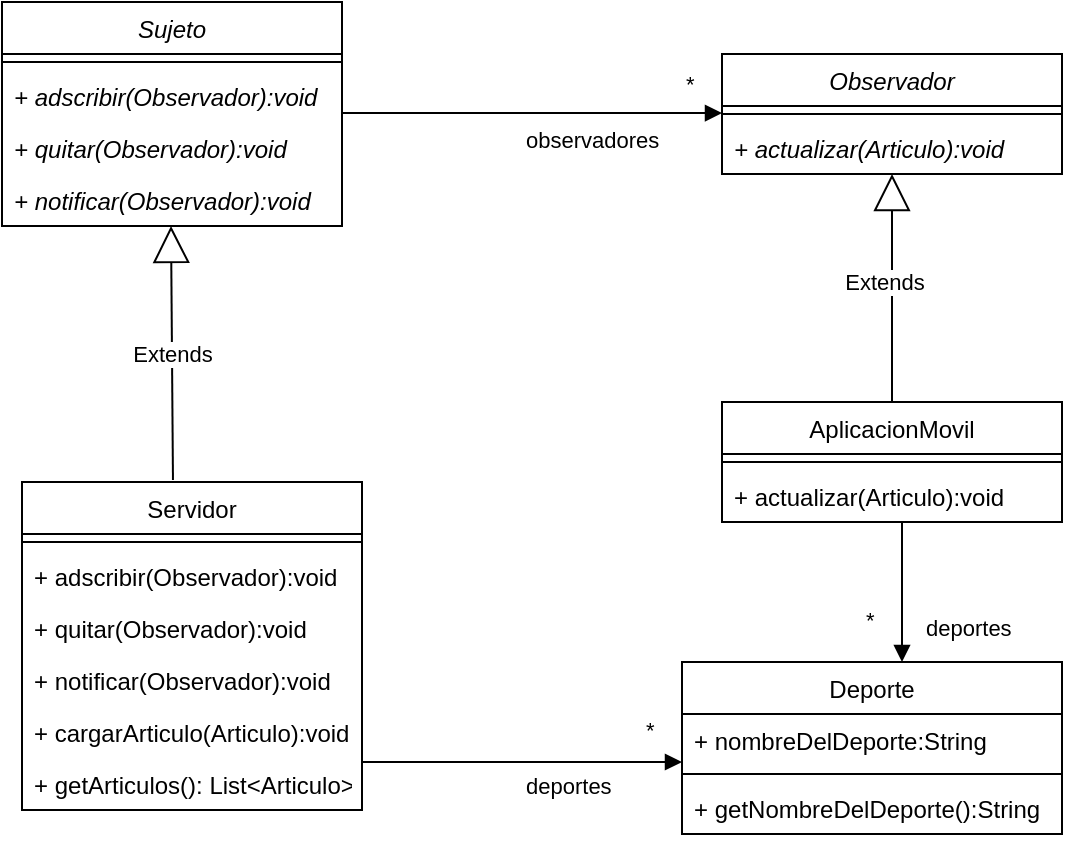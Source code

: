 <mxfile version="20.5.1" type="github">
  <diagram id="C5RBs43oDa-KdzZeNtuy" name="Page-1">
    <mxGraphModel dx="868" dy="450" grid="1" gridSize="10" guides="1" tooltips="1" connect="1" arrows="1" fold="1" page="1" pageScale="1" pageWidth="827" pageHeight="1169" math="0" shadow="0">
      <root>
        <mxCell id="WIyWlLk6GJQsqaUBKTNV-0" />
        <mxCell id="WIyWlLk6GJQsqaUBKTNV-1" parent="WIyWlLk6GJQsqaUBKTNV-0" />
        <mxCell id="RXxKlYy9xlQZOE6IPquv-0" value="Sujeto" style="swimlane;fontStyle=2;align=center;verticalAlign=top;childLayout=stackLayout;horizontal=1;startSize=26;horizontalStack=0;resizeParent=1;resizeParentMax=0;resizeLast=0;collapsible=1;marginBottom=0;" vertex="1" parent="WIyWlLk6GJQsqaUBKTNV-1">
          <mxGeometry x="40" y="40" width="170" height="112" as="geometry" />
        </mxCell>
        <mxCell id="RXxKlYy9xlQZOE6IPquv-1" value="" style="line;strokeWidth=1;fillColor=none;align=left;verticalAlign=middle;spacingTop=-1;spacingLeft=3;spacingRight=3;rotatable=0;labelPosition=right;points=[];portConstraint=eastwest;strokeColor=inherit;" vertex="1" parent="RXxKlYy9xlQZOE6IPquv-0">
          <mxGeometry y="26" width="170" height="8" as="geometry" />
        </mxCell>
        <mxCell id="RXxKlYy9xlQZOE6IPquv-2" value="+ adscribir(Observador):void" style="text;strokeColor=none;fillColor=none;align=left;verticalAlign=top;spacingLeft=4;spacingRight=4;overflow=hidden;rotatable=0;points=[[0,0.5],[1,0.5]];portConstraint=eastwest;fontStyle=2" vertex="1" parent="RXxKlYy9xlQZOE6IPquv-0">
          <mxGeometry y="34" width="170" height="26" as="geometry" />
        </mxCell>
        <mxCell id="RXxKlYy9xlQZOE6IPquv-3" value="+ quitar(Observador):void" style="text;strokeColor=none;fillColor=none;align=left;verticalAlign=top;spacingLeft=4;spacingRight=4;overflow=hidden;rotatable=0;points=[[0,0.5],[1,0.5]];portConstraint=eastwest;fontStyle=2" vertex="1" parent="RXxKlYy9xlQZOE6IPquv-0">
          <mxGeometry y="60" width="170" height="26" as="geometry" />
        </mxCell>
        <mxCell id="RXxKlYy9xlQZOE6IPquv-4" value="+ notificar(Observador):void" style="text;strokeColor=none;fillColor=none;align=left;verticalAlign=top;spacingLeft=4;spacingRight=4;overflow=hidden;rotatable=0;points=[[0,0.5],[1,0.5]];portConstraint=eastwest;fontStyle=2" vertex="1" parent="RXxKlYy9xlQZOE6IPquv-0">
          <mxGeometry y="86" width="170" height="26" as="geometry" />
        </mxCell>
        <mxCell id="RXxKlYy9xlQZOE6IPquv-5" value="Servidor" style="swimlane;fontStyle=0;align=center;verticalAlign=top;childLayout=stackLayout;horizontal=1;startSize=26;horizontalStack=0;resizeParent=1;resizeParentMax=0;resizeLast=0;collapsible=1;marginBottom=0;" vertex="1" parent="WIyWlLk6GJQsqaUBKTNV-1">
          <mxGeometry x="50" y="280" width="170" height="164" as="geometry" />
        </mxCell>
        <mxCell id="RXxKlYy9xlQZOE6IPquv-6" value="" style="line;strokeWidth=1;fillColor=none;align=left;verticalAlign=middle;spacingTop=-1;spacingLeft=3;spacingRight=3;rotatable=0;labelPosition=right;points=[];portConstraint=eastwest;strokeColor=inherit;" vertex="1" parent="RXxKlYy9xlQZOE6IPquv-5">
          <mxGeometry y="26" width="170" height="8" as="geometry" />
        </mxCell>
        <mxCell id="RXxKlYy9xlQZOE6IPquv-7" value="+ adscribir(Observador):void" style="text;strokeColor=none;fillColor=none;align=left;verticalAlign=top;spacingLeft=4;spacingRight=4;overflow=hidden;rotatable=0;points=[[0,0.5],[1,0.5]];portConstraint=eastwest;" vertex="1" parent="RXxKlYy9xlQZOE6IPquv-5">
          <mxGeometry y="34" width="170" height="26" as="geometry" />
        </mxCell>
        <mxCell id="RXxKlYy9xlQZOE6IPquv-8" value="+ quitar(Observador):void" style="text;strokeColor=none;fillColor=none;align=left;verticalAlign=top;spacingLeft=4;spacingRight=4;overflow=hidden;rotatable=0;points=[[0,0.5],[1,0.5]];portConstraint=eastwest;" vertex="1" parent="RXxKlYy9xlQZOE6IPquv-5">
          <mxGeometry y="60" width="170" height="26" as="geometry" />
        </mxCell>
        <mxCell id="RXxKlYy9xlQZOE6IPquv-9" value="+ notificar(Observador):void" style="text;strokeColor=none;fillColor=none;align=left;verticalAlign=top;spacingLeft=4;spacingRight=4;overflow=hidden;rotatable=0;points=[[0,0.5],[1,0.5]];portConstraint=eastwest;" vertex="1" parent="RXxKlYy9xlQZOE6IPquv-5">
          <mxGeometry y="86" width="170" height="26" as="geometry" />
        </mxCell>
        <mxCell id="RXxKlYy9xlQZOE6IPquv-10" value="+ cargarArticulo(Articulo):void" style="text;strokeColor=none;fillColor=none;align=left;verticalAlign=top;spacingLeft=4;spacingRight=4;overflow=hidden;rotatable=0;points=[[0,0.5],[1,0.5]];portConstraint=eastwest;" vertex="1" parent="RXxKlYy9xlQZOE6IPquv-5">
          <mxGeometry y="112" width="170" height="26" as="geometry" />
        </mxCell>
        <mxCell id="RXxKlYy9xlQZOE6IPquv-11" value="+ getArticulos(): List&lt;Articulo&gt;" style="text;strokeColor=none;fillColor=none;align=left;verticalAlign=top;spacingLeft=4;spacingRight=4;overflow=hidden;rotatable=0;points=[[0,0.5],[1,0.5]];portConstraint=eastwest;" vertex="1" parent="RXxKlYy9xlQZOE6IPquv-5">
          <mxGeometry y="138" width="170" height="26" as="geometry" />
        </mxCell>
        <mxCell id="RXxKlYy9xlQZOE6IPquv-12" value="Observador" style="swimlane;fontStyle=2;align=center;verticalAlign=top;childLayout=stackLayout;horizontal=1;startSize=26;horizontalStack=0;resizeParent=1;resizeParentMax=0;resizeLast=0;collapsible=1;marginBottom=0;" vertex="1" parent="WIyWlLk6GJQsqaUBKTNV-1">
          <mxGeometry x="400" y="66" width="170" height="60" as="geometry" />
        </mxCell>
        <mxCell id="RXxKlYy9xlQZOE6IPquv-13" value="" style="line;strokeWidth=1;fillColor=none;align=left;verticalAlign=middle;spacingTop=-1;spacingLeft=3;spacingRight=3;rotatable=0;labelPosition=right;points=[];portConstraint=eastwest;strokeColor=inherit;" vertex="1" parent="RXxKlYy9xlQZOE6IPquv-12">
          <mxGeometry y="26" width="170" height="8" as="geometry" />
        </mxCell>
        <mxCell id="RXxKlYy9xlQZOE6IPquv-14" value="+ actualizar(Articulo):void" style="text;strokeColor=none;fillColor=none;align=left;verticalAlign=top;spacingLeft=4;spacingRight=4;overflow=hidden;rotatable=0;points=[[0,0.5],[1,0.5]];portConstraint=eastwest;fontStyle=2" vertex="1" parent="RXxKlYy9xlQZOE6IPquv-12">
          <mxGeometry y="34" width="170" height="26" as="geometry" />
        </mxCell>
        <mxCell id="RXxKlYy9xlQZOE6IPquv-15" value="observadores" style="endArrow=block;endFill=1;html=1;edgeStyle=orthogonalEdgeStyle;align=left;verticalAlign=top;rounded=0;entryX=0;entryY=0.231;entryDx=0;entryDy=0;entryPerimeter=0;" edge="1" parent="WIyWlLk6GJQsqaUBKTNV-1">
          <mxGeometry x="-0.053" relative="1" as="geometry">
            <mxPoint x="210" y="95.5" as="sourcePoint" />
            <mxPoint x="400" y="95.506" as="targetPoint" />
            <mxPoint as="offset" />
          </mxGeometry>
        </mxCell>
        <mxCell id="RXxKlYy9xlQZOE6IPquv-16" value="*" style="edgeLabel;resizable=0;html=1;align=left;verticalAlign=bottom;" connectable="0" vertex="1" parent="RXxKlYy9xlQZOE6IPquv-15">
          <mxGeometry x="-1" relative="1" as="geometry">
            <mxPoint x="170" y="-6" as="offset" />
          </mxGeometry>
        </mxCell>
        <mxCell id="RXxKlYy9xlQZOE6IPquv-17" value="AplicacionMovil" style="swimlane;fontStyle=0;align=center;verticalAlign=top;childLayout=stackLayout;horizontal=1;startSize=26;horizontalStack=0;resizeParent=1;resizeParentMax=0;resizeLast=0;collapsible=1;marginBottom=0;" vertex="1" parent="WIyWlLk6GJQsqaUBKTNV-1">
          <mxGeometry x="400" y="240" width="170" height="60" as="geometry" />
        </mxCell>
        <mxCell id="RXxKlYy9xlQZOE6IPquv-18" value="" style="line;strokeWidth=1;fillColor=none;align=left;verticalAlign=middle;spacingTop=-1;spacingLeft=3;spacingRight=3;rotatable=0;labelPosition=right;points=[];portConstraint=eastwest;strokeColor=inherit;" vertex="1" parent="RXxKlYy9xlQZOE6IPquv-17">
          <mxGeometry y="26" width="170" height="8" as="geometry" />
        </mxCell>
        <mxCell id="RXxKlYy9xlQZOE6IPquv-19" value="+ actualizar(Articulo):void" style="text;strokeColor=none;fillColor=none;align=left;verticalAlign=top;spacingLeft=4;spacingRight=4;overflow=hidden;rotatable=0;points=[[0,0.5],[1,0.5]];portConstraint=eastwest;" vertex="1" parent="RXxKlYy9xlQZOE6IPquv-17">
          <mxGeometry y="34" width="170" height="26" as="geometry" />
        </mxCell>
        <mxCell id="RXxKlYy9xlQZOE6IPquv-20" value="Extends" style="endArrow=block;endSize=16;endFill=0;html=1;rounded=0;exitX=0.441;exitY=0;exitDx=0;exitDy=0;exitPerimeter=0;entryX=0.494;entryY=1.038;entryDx=0;entryDy=0;entryPerimeter=0;" edge="1" parent="WIyWlLk6GJQsqaUBKTNV-1">
          <mxGeometry width="160" relative="1" as="geometry">
            <mxPoint x="125.49" y="279.01" as="sourcePoint" />
            <mxPoint x="124.5" y="151.998" as="targetPoint" />
          </mxGeometry>
        </mxCell>
        <mxCell id="RXxKlYy9xlQZOE6IPquv-22" value="Extends" style="endArrow=block;endSize=16;endFill=0;html=1;rounded=0;exitX=0.5;exitY=0;exitDx=0;exitDy=0;entryX=0.5;entryY=1;entryDx=0;entryDy=0;entryPerimeter=0;" edge="1" parent="WIyWlLk6GJQsqaUBKTNV-1" source="RXxKlYy9xlQZOE6IPquv-17" target="RXxKlYy9xlQZOE6IPquv-14">
          <mxGeometry x="0.061" y="4" width="160" relative="1" as="geometry">
            <mxPoint x="414" y="170" as="sourcePoint" />
            <mxPoint x="574" y="170" as="targetPoint" />
            <mxPoint as="offset" />
          </mxGeometry>
        </mxCell>
        <mxCell id="RXxKlYy9xlQZOE6IPquv-23" value="Deporte" style="swimlane;fontStyle=0;align=center;verticalAlign=top;childLayout=stackLayout;horizontal=1;startSize=26;horizontalStack=0;resizeParent=1;resizeParentMax=0;resizeLast=0;collapsible=1;marginBottom=0;" vertex="1" parent="WIyWlLk6GJQsqaUBKTNV-1">
          <mxGeometry x="380" y="370" width="190" height="86" as="geometry" />
        </mxCell>
        <mxCell id="RXxKlYy9xlQZOE6IPquv-24" value="+ nombreDelDeporte:String" style="text;strokeColor=none;fillColor=none;align=left;verticalAlign=top;spacingLeft=4;spacingRight=4;overflow=hidden;rotatable=0;points=[[0,0.5],[1,0.5]];portConstraint=eastwest;" vertex="1" parent="RXxKlYy9xlQZOE6IPquv-23">
          <mxGeometry y="26" width="190" height="26" as="geometry" />
        </mxCell>
        <mxCell id="RXxKlYy9xlQZOE6IPquv-25" value="" style="line;strokeWidth=1;fillColor=none;align=left;verticalAlign=middle;spacingTop=-1;spacingLeft=3;spacingRight=3;rotatable=0;labelPosition=right;points=[];portConstraint=eastwest;strokeColor=inherit;" vertex="1" parent="RXxKlYy9xlQZOE6IPquv-23">
          <mxGeometry y="52" width="190" height="8" as="geometry" />
        </mxCell>
        <mxCell id="RXxKlYy9xlQZOE6IPquv-26" value="+ getNombreDelDeporte():String" style="text;strokeColor=none;fillColor=none;align=left;verticalAlign=top;spacingLeft=4;spacingRight=4;overflow=hidden;rotatable=0;points=[[0,0.5],[1,0.5]];portConstraint=eastwest;" vertex="1" parent="RXxKlYy9xlQZOE6IPquv-23">
          <mxGeometry y="60" width="190" height="26" as="geometry" />
        </mxCell>
        <mxCell id="RXxKlYy9xlQZOE6IPquv-27" value="deportes" style="endArrow=block;endFill=1;html=1;edgeStyle=orthogonalEdgeStyle;align=left;verticalAlign=top;rounded=0;" edge="1" parent="WIyWlLk6GJQsqaUBKTNV-1">
          <mxGeometry y="2" relative="1" as="geometry">
            <mxPoint x="220" y="420" as="sourcePoint" />
            <mxPoint x="380" y="420" as="targetPoint" />
            <mxPoint y="1" as="offset" />
          </mxGeometry>
        </mxCell>
        <mxCell id="RXxKlYy9xlQZOE6IPquv-28" value="*" style="edgeLabel;resizable=0;html=1;align=left;verticalAlign=bottom;" connectable="0" vertex="1" parent="RXxKlYy9xlQZOE6IPquv-27">
          <mxGeometry x="-1" relative="1" as="geometry">
            <mxPoint x="140" y="-8" as="offset" />
          </mxGeometry>
        </mxCell>
        <mxCell id="RXxKlYy9xlQZOE6IPquv-29" value="deportes" style="endArrow=block;endFill=1;html=1;edgeStyle=orthogonalEdgeStyle;align=left;verticalAlign=top;rounded=0;entryX=0.75;entryY=0;entryDx=0;entryDy=0;" edge="1" parent="WIyWlLk6GJQsqaUBKTNV-1">
          <mxGeometry x="0.143" y="10" relative="1" as="geometry">
            <mxPoint x="490" y="300" as="sourcePoint" />
            <mxPoint x="490" y="370" as="targetPoint" />
            <mxPoint as="offset" />
          </mxGeometry>
        </mxCell>
        <mxCell id="RXxKlYy9xlQZOE6IPquv-30" value="*" style="edgeLabel;resizable=0;html=1;align=left;verticalAlign=bottom;" connectable="0" vertex="1" parent="RXxKlYy9xlQZOE6IPquv-29">
          <mxGeometry x="-1" relative="1" as="geometry">
            <mxPoint x="-20" y="57" as="offset" />
          </mxGeometry>
        </mxCell>
      </root>
    </mxGraphModel>
  </diagram>
</mxfile>
